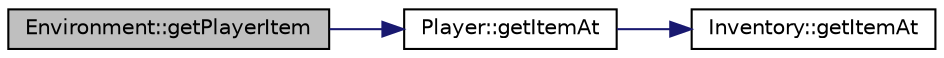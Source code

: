 digraph "Environment::getPlayerItem"
{
 // LATEX_PDF_SIZE
  edge [fontname="Helvetica",fontsize="10",labelfontname="Helvetica",labelfontsize="10"];
  node [fontname="Helvetica",fontsize="10",shape=record];
  rankdir="LR";
  Node1 [label="Environment::getPlayerItem",height=0.2,width=0.4,color="black", fillcolor="grey75", style="filled", fontcolor="black",tooltip=" "];
  Node1 -> Node2 [color="midnightblue",fontsize="10",style="solid",fontname="Helvetica"];
  Node2 [label="Player::getItemAt",height=0.2,width=0.4,color="black", fillcolor="white", style="filled",URL="$class_player.html#ac0c5a8a0d46f3d07349d391db3b5a376",tooltip=" "];
  Node2 -> Node3 [color="midnightblue",fontsize="10",style="solid",fontname="Helvetica"];
  Node3 [label="Inventory::getItemAt",height=0.2,width=0.4,color="black", fillcolor="white", style="filled",URL="$class_inventory.html#a933350aafcb452e7e93279ef7bdf122c",tooltip=" "];
}
